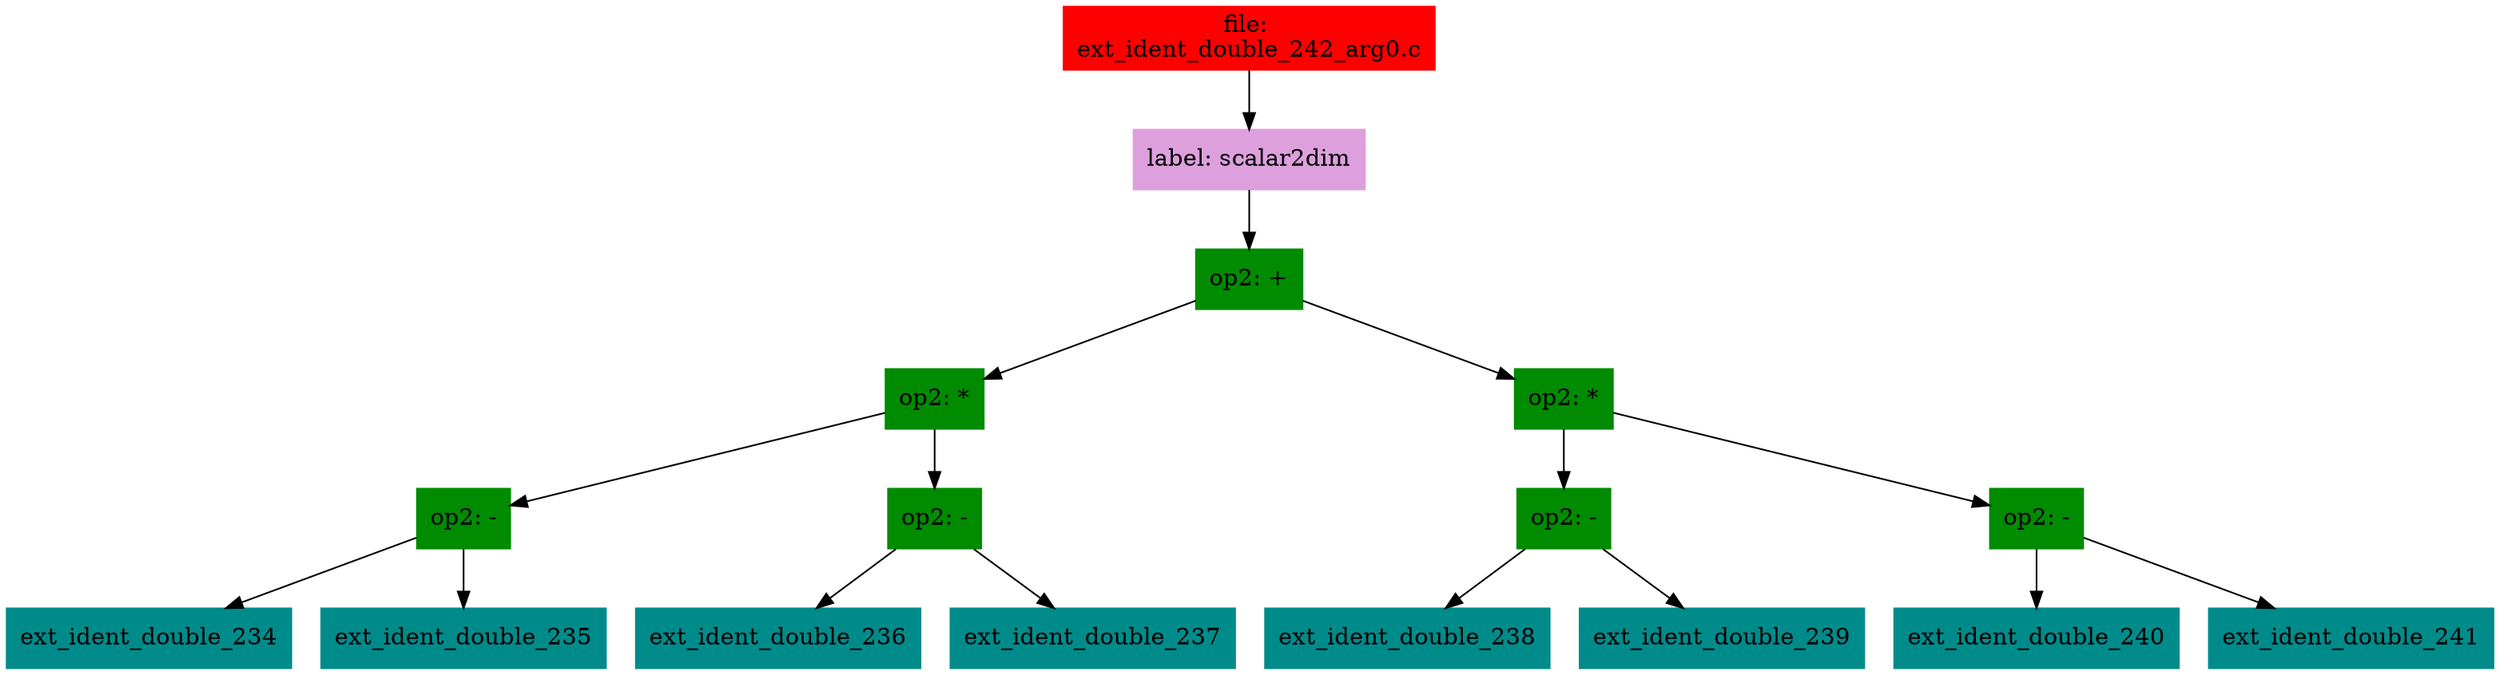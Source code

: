 digraph G {
node [shape=box]

0 [label="file: 
ext_ident_double_242_arg0.c",color=red, style=filled]
1 [label="label: scalar2dim",color=plum, style=filled]
0 -> 1
2 [label="op2: +",color=green4, style=filled]
1 -> 2
3 [label="op2: *",color=green4, style=filled]
2 -> 3
4 [label="op2: -",color=green4, style=filled]
3 -> 4
5 [label="ext_ident_double_234",color=cyan4, style=filled]
4 -> 5
12 [label="ext_ident_double_235",color=cyan4, style=filled]
4 -> 12
19 [label="op2: -",color=green4, style=filled]
3 -> 19
20 [label="ext_ident_double_236",color=cyan4, style=filled]
19 -> 20
27 [label="ext_ident_double_237",color=cyan4, style=filled]
19 -> 27
34 [label="op2: *",color=green4, style=filled]
2 -> 34
35 [label="op2: -",color=green4, style=filled]
34 -> 35
36 [label="ext_ident_double_238",color=cyan4, style=filled]
35 -> 36
43 [label="ext_ident_double_239",color=cyan4, style=filled]
35 -> 43
50 [label="op2: -",color=green4, style=filled]
34 -> 50
51 [label="ext_ident_double_240",color=cyan4, style=filled]
50 -> 51
58 [label="ext_ident_double_241",color=cyan4, style=filled]
50 -> 58


}

